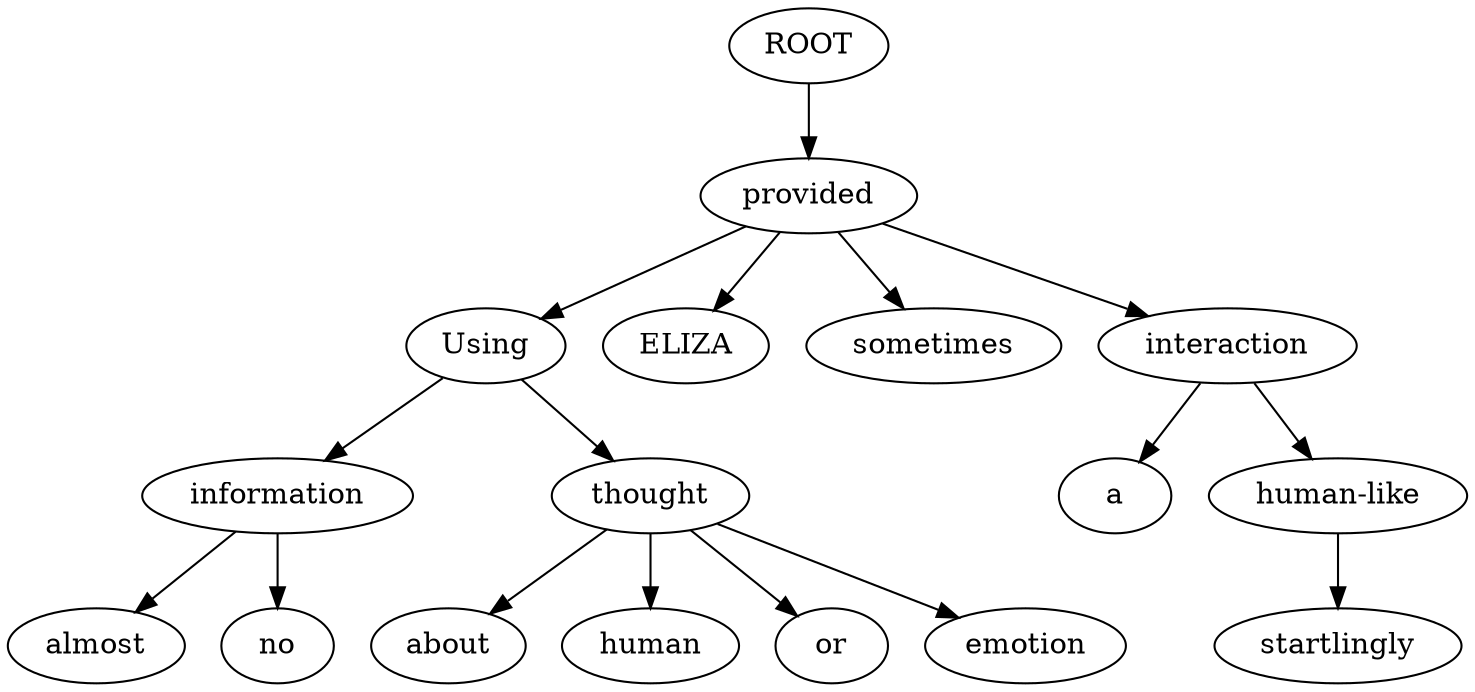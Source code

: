 digraph graph10 {
	node0 [label="ROOT"];
	node1 [label="Using"];
	node2 [label="almost"];
	node3 [label="no"];
	node4 [label="information"];
	node5 [label="about"];
	node6 [label="human"];
	node7 [label="thought"];
	node8 [label="or"];
	node9 [label="emotion"];
	node11 [label="ELIZA"];
	node12 [label="sometimes"];
	node13 [label="provided"];
	node14 [label="a"];
	node15 [label="startlingly"];
	node16 [label="human-like"];
	node17 [label="interaction"];
	node0 -> node13;
	node13 -> node1;
	node4 -> node2;
	node4 -> node3;
	node1 -> node4;
	node7 -> node5;
	node7 -> node6;
	node1 -> node7;
	node7 -> node8;
	node7 -> node9;
	node13 -> node11;
	node13 -> node12;
	node17 -> node14;
	node16 -> node15;
	node17 -> node16;
	node13 -> node17;
}

